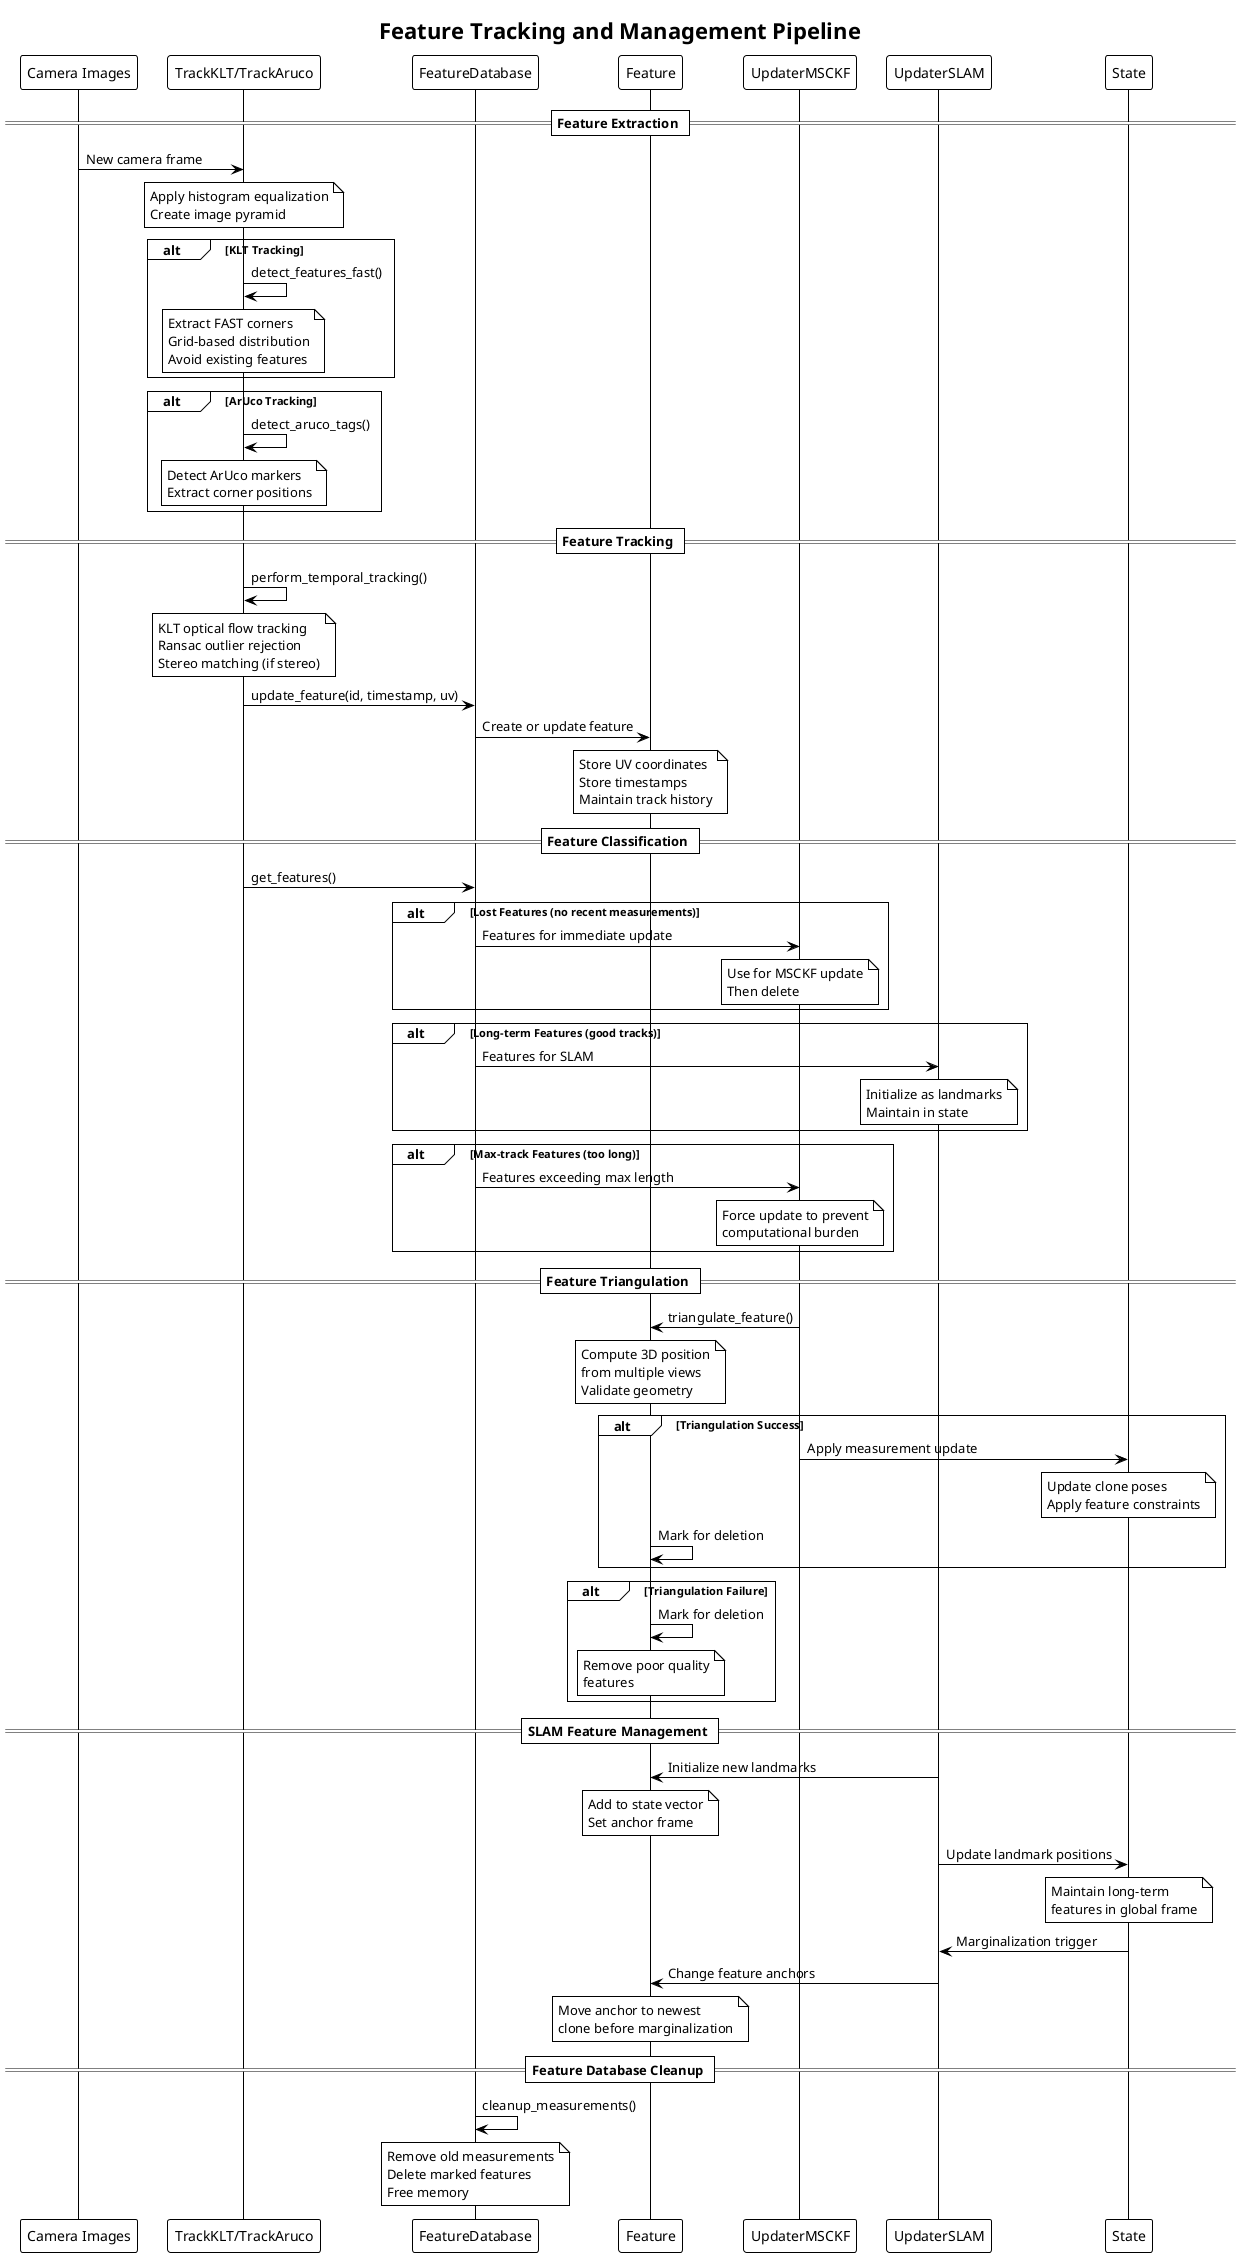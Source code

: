 @startuml feature_tracking_pipeline
!theme plain
title Feature Tracking and Management Pipeline

participant "Camera Images" as CAM
participant "TrackKLT/TrackAruco" as TRACK
participant "FeatureDatabase" as DB
participant "Feature" as FEAT
participant "UpdaterMSCKF" as MSCKF
participant "UpdaterSLAM" as SLAM
participant "State" as STATE

== Feature Extraction ==
CAM -> TRACK : New camera frame
note over TRACK : Apply histogram equalization\nCreate image pyramid

alt KLT Tracking
    TRACK -> TRACK : detect_features_fast()
    note over TRACK : Extract FAST corners\nGrid-based distribution\nAvoid existing features
end

alt ArUco Tracking
    TRACK -> TRACK : detect_aruco_tags()
    note over TRACK : Detect ArUco markers\nExtract corner positions
end

== Feature Tracking ==
TRACK -> TRACK : perform_temporal_tracking()
note over TRACK : KLT optical flow tracking\nRansac outlier rejection\nStereo matching (if stereo)

TRACK -> DB : update_feature(id, timestamp, uv)
DB -> FEAT : Create or update feature
note over FEAT : Store UV coordinates\nStore timestamps\nMaintain track history

== Feature Classification ==
TRACK -> DB : get_features()

alt Lost Features (no recent measurements)
    DB -> MSCKF : Features for immediate update
    note over MSCKF : Use for MSCKF update\nThen delete
end

alt Long-term Features (good tracks)
    DB -> SLAM : Features for SLAM
    note over SLAM : Initialize as landmarks\nMaintain in state
end

alt Max-track Features (too long)
    DB -> MSCKF : Features exceeding max length
    note over MSCKF : Force update to prevent\ncomputational burden
end

== Feature Triangulation ==
MSCKF -> FEAT : triangulate_feature()
note over FEAT : Compute 3D position\nfrom multiple views\nValidate geometry

alt Triangulation Success
    MSCKF -> STATE : Apply measurement update
    note over STATE : Update clone poses\nApply feature constraints
    FEAT -> FEAT : Mark for deletion
end

alt Triangulation Failure
    FEAT -> FEAT : Mark for deletion
    note over FEAT : Remove poor quality\nfeatures
end

== SLAM Feature Management ==
SLAM -> FEAT : Initialize new landmarks
note over FEAT : Add to state vector\nSet anchor frame

SLAM -> STATE : Update landmark positions
note over STATE : Maintain long-term\nfeatures in global frame

STATE -> SLAM : Marginalization trigger
SLAM -> FEAT : Change feature anchors
note over FEAT : Move anchor to newest\nclone before marginalization

== Feature Database Cleanup ==
DB -> DB : cleanup_measurements()
note over DB : Remove old measurements\nDelete marked features\nFree memory

@enduml
